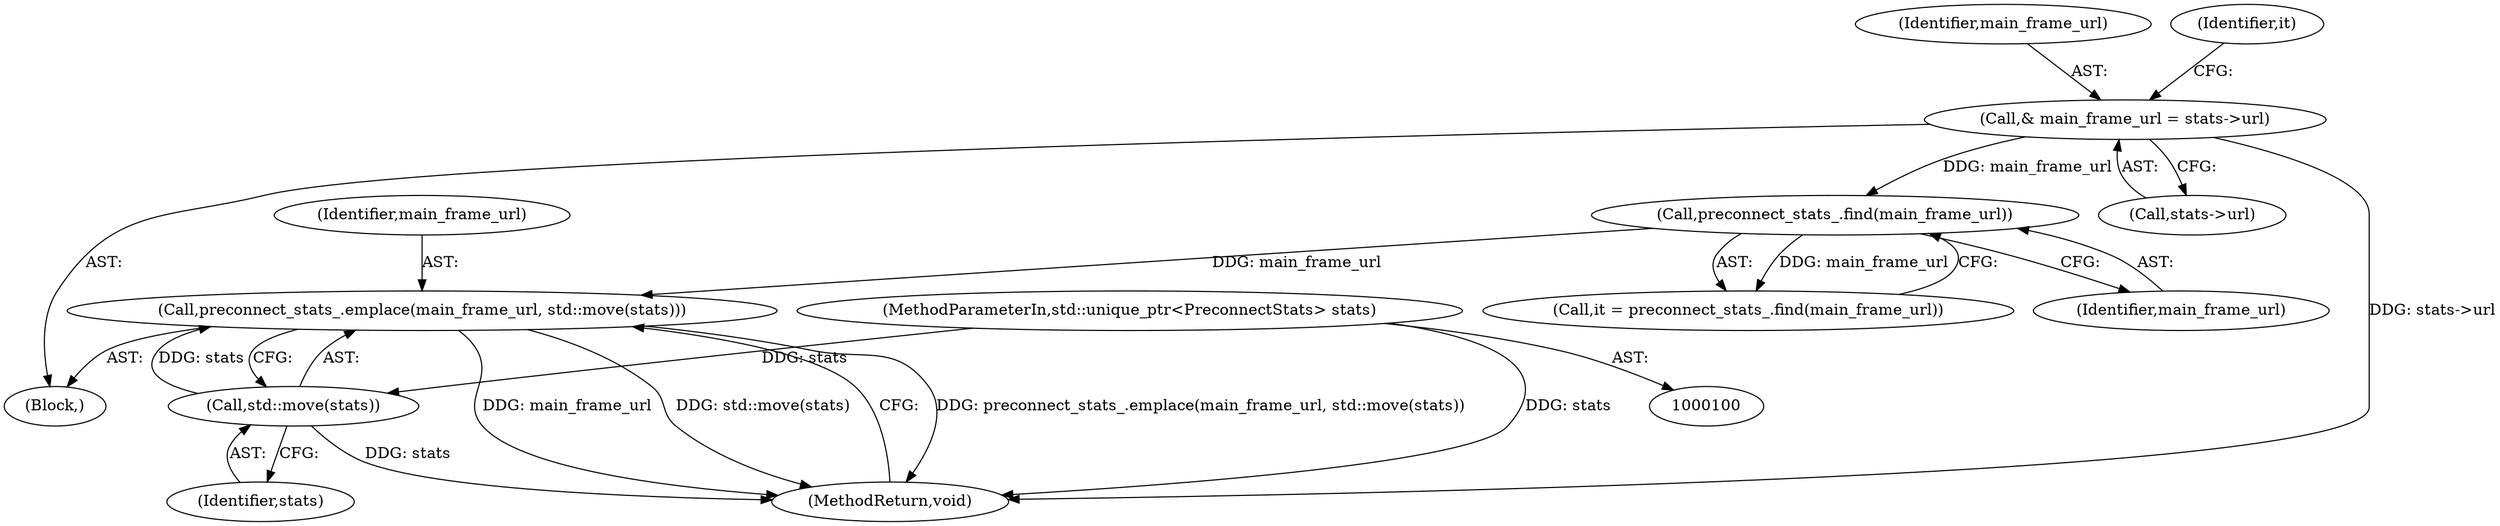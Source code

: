 digraph "0_Chrome_fec26ff33bf372476a70326f3669a35f34a9d474_3@API" {
"1000122" [label="(Call,preconnect_stats_.emplace(main_frame_url, std::move(stats)))"];
"1000112" [label="(Call,preconnect_stats_.find(main_frame_url))"];
"1000104" [label="(Call,& main_frame_url = stats->url)"];
"1000124" [label="(Call,std::move(stats))"];
"1000101" [label="(MethodParameterIn,std::unique_ptr<PreconnectStats> stats)"];
"1000122" [label="(Call,preconnect_stats_.emplace(main_frame_url, std::move(stats)))"];
"1000106" [label="(Call,stats->url)"];
"1000105" [label="(Identifier,main_frame_url)"];
"1000125" [label="(Identifier,stats)"];
"1000101" [label="(MethodParameterIn,std::unique_ptr<PreconnectStats> stats)"];
"1000113" [label="(Identifier,main_frame_url)"];
"1000104" [label="(Call,& main_frame_url = stats->url)"];
"1000123" [label="(Identifier,main_frame_url)"];
"1000124" [label="(Call,std::move(stats))"];
"1000126" [label="(MethodReturn,void)"];
"1000112" [label="(Call,preconnect_stats_.find(main_frame_url))"];
"1000110" [label="(Call,it = preconnect_stats_.find(main_frame_url))"];
"1000102" [label="(Block,)"];
"1000111" [label="(Identifier,it)"];
"1000122" -> "1000102"  [label="AST: "];
"1000122" -> "1000124"  [label="CFG: "];
"1000123" -> "1000122"  [label="AST: "];
"1000124" -> "1000122"  [label="AST: "];
"1000126" -> "1000122"  [label="CFG: "];
"1000122" -> "1000126"  [label="DDG: main_frame_url"];
"1000122" -> "1000126"  [label="DDG: preconnect_stats_.emplace(main_frame_url, std::move(stats))"];
"1000122" -> "1000126"  [label="DDG: std::move(stats)"];
"1000112" -> "1000122"  [label="DDG: main_frame_url"];
"1000124" -> "1000122"  [label="DDG: stats"];
"1000112" -> "1000110"  [label="AST: "];
"1000112" -> "1000113"  [label="CFG: "];
"1000113" -> "1000112"  [label="AST: "];
"1000110" -> "1000112"  [label="CFG: "];
"1000112" -> "1000110"  [label="DDG: main_frame_url"];
"1000104" -> "1000112"  [label="DDG: main_frame_url"];
"1000104" -> "1000102"  [label="AST: "];
"1000104" -> "1000106"  [label="CFG: "];
"1000105" -> "1000104"  [label="AST: "];
"1000106" -> "1000104"  [label="AST: "];
"1000111" -> "1000104"  [label="CFG: "];
"1000104" -> "1000126"  [label="DDG: stats->url"];
"1000124" -> "1000125"  [label="CFG: "];
"1000125" -> "1000124"  [label="AST: "];
"1000124" -> "1000126"  [label="DDG: stats"];
"1000101" -> "1000124"  [label="DDG: stats"];
"1000101" -> "1000100"  [label="AST: "];
"1000101" -> "1000126"  [label="DDG: stats"];
}
